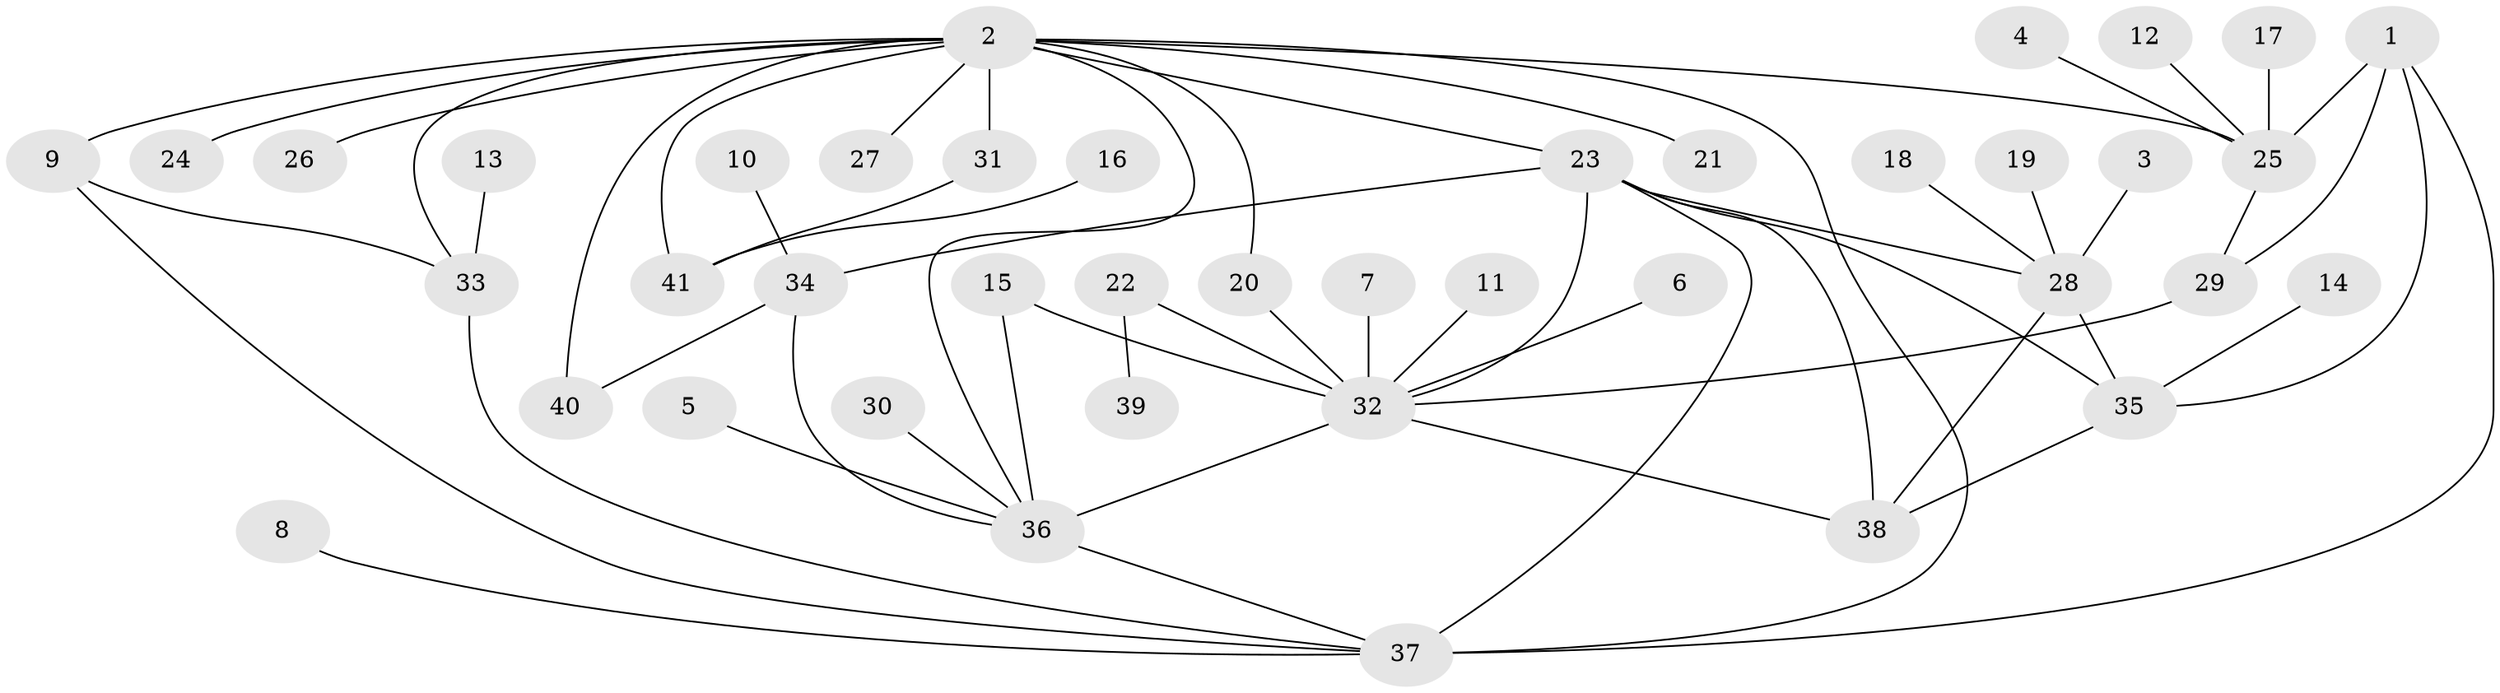 // original degree distribution, {10: 0.012195121951219513, 5: 0.04878048780487805, 4: 0.04878048780487805, 6: 0.06097560975609756, 12: 0.012195121951219513, 7: 0.024390243902439025, 8: 0.024390243902439025, 9: 0.024390243902439025, 3: 0.04878048780487805, 1: 0.5609756097560976, 2: 0.13414634146341464}
// Generated by graph-tools (version 1.1) at 2025/26/03/09/25 03:26:43]
// undirected, 41 vertices, 59 edges
graph export_dot {
graph [start="1"]
  node [color=gray90,style=filled];
  1;
  2;
  3;
  4;
  5;
  6;
  7;
  8;
  9;
  10;
  11;
  12;
  13;
  14;
  15;
  16;
  17;
  18;
  19;
  20;
  21;
  22;
  23;
  24;
  25;
  26;
  27;
  28;
  29;
  30;
  31;
  32;
  33;
  34;
  35;
  36;
  37;
  38;
  39;
  40;
  41;
  1 -- 25 [weight=2.0];
  1 -- 29 [weight=2.0];
  1 -- 35 [weight=1.0];
  1 -- 37 [weight=1.0];
  2 -- 9 [weight=1.0];
  2 -- 20 [weight=1.0];
  2 -- 21 [weight=1.0];
  2 -- 23 [weight=2.0];
  2 -- 24 [weight=1.0];
  2 -- 25 [weight=1.0];
  2 -- 26 [weight=1.0];
  2 -- 27 [weight=1.0];
  2 -- 31 [weight=2.0];
  2 -- 33 [weight=1.0];
  2 -- 36 [weight=1.0];
  2 -- 37 [weight=1.0];
  2 -- 40 [weight=1.0];
  2 -- 41 [weight=2.0];
  3 -- 28 [weight=1.0];
  4 -- 25 [weight=1.0];
  5 -- 36 [weight=1.0];
  6 -- 32 [weight=1.0];
  7 -- 32 [weight=1.0];
  8 -- 37 [weight=1.0];
  9 -- 33 [weight=1.0];
  9 -- 37 [weight=1.0];
  10 -- 34 [weight=1.0];
  11 -- 32 [weight=1.0];
  12 -- 25 [weight=1.0];
  13 -- 33 [weight=1.0];
  14 -- 35 [weight=1.0];
  15 -- 32 [weight=1.0];
  15 -- 36 [weight=2.0];
  16 -- 41 [weight=1.0];
  17 -- 25 [weight=1.0];
  18 -- 28 [weight=1.0];
  19 -- 28 [weight=1.0];
  20 -- 32 [weight=1.0];
  22 -- 32 [weight=1.0];
  22 -- 39 [weight=1.0];
  23 -- 28 [weight=1.0];
  23 -- 32 [weight=1.0];
  23 -- 34 [weight=1.0];
  23 -- 35 [weight=1.0];
  23 -- 37 [weight=2.0];
  23 -- 38 [weight=1.0];
  25 -- 29 [weight=1.0];
  28 -- 35 [weight=1.0];
  28 -- 38 [weight=1.0];
  29 -- 32 [weight=1.0];
  30 -- 36 [weight=1.0];
  31 -- 41 [weight=1.0];
  32 -- 36 [weight=2.0];
  32 -- 38 [weight=1.0];
  33 -- 37 [weight=1.0];
  34 -- 36 [weight=1.0];
  34 -- 40 [weight=1.0];
  35 -- 38 [weight=1.0];
  36 -- 37 [weight=1.0];
}
